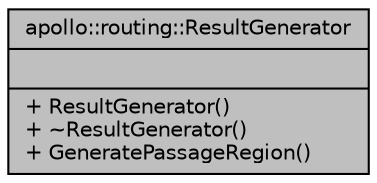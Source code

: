 digraph "apollo::routing::ResultGenerator"
{
  edge [fontname="Helvetica",fontsize="10",labelfontname="Helvetica",labelfontsize="10"];
  node [fontname="Helvetica",fontsize="10",shape=record];
  Node1 [label="{apollo::routing::ResultGenerator\n||+ ResultGenerator()\l+ ~ResultGenerator()\l+ GeneratePassageRegion()\l}",height=0.2,width=0.4,color="black", fillcolor="grey75", style="filled" fontcolor="black"];
}
